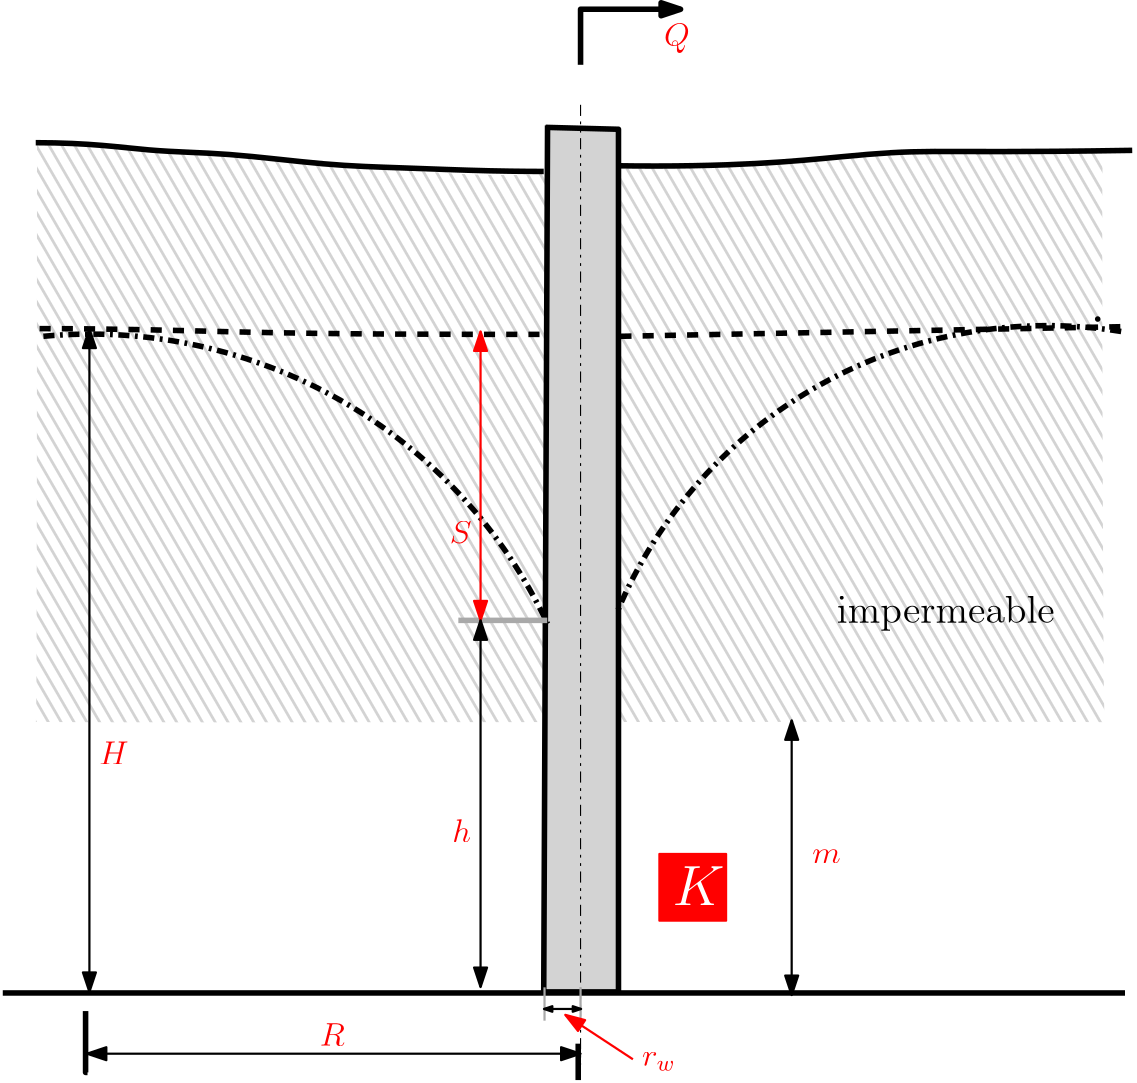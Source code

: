 <?xml version="1.0"?>
<!DOCTYPE ipe SYSTEM "ipe.dtd">
<ipe version="70206" creator="Ipe 7.2.9">
<info created="D:20201211181801" modified="D:20201211181808"/>
<ipestyle name="basic">
<symbol name="arrow/arc(spx)">
<path stroke="sym-stroke" fill="sym-stroke" pen="sym-pen">
0 0 m
-1 0.333 l
-1 -0.333 l
h
</path>
</symbol>
<symbol name="arrow/farc(spx)">
<path stroke="sym-stroke" fill="white" pen="sym-pen">
0 0 m
-1 0.333 l
-1 -0.333 l
h
</path>
</symbol>
<symbol name="arrow/ptarc(spx)">
<path stroke="sym-stroke" fill="sym-stroke" pen="sym-pen">
0 0 m
-1 0.333 l
-0.8 0 l
-1 -0.333 l
h
</path>
</symbol>
<symbol name="arrow/fptarc(spx)">
<path stroke="sym-stroke" fill="white" pen="sym-pen">
0 0 m
-1 0.333 l
-0.8 0 l
-1 -0.333 l
h
</path>
</symbol>
<symbol name="mark/circle(sx)" transformations="translations">
<path fill="sym-stroke">
0.6 0 0 0.6 0 0 e
0.4 0 0 0.4 0 0 e
</path>
</symbol>
<symbol name="mark/disk(sx)" transformations="translations">
<path fill="sym-stroke">
0.6 0 0 0.6 0 0 e
</path>
</symbol>
<symbol name="mark/fdisk(sfx)" transformations="translations">
<group>
<path fill="sym-fill">
0.5 0 0 0.5 0 0 e
</path>
<path fill="sym-stroke" fillrule="eofill">
0.6 0 0 0.6 0 0 e
0.4 0 0 0.4 0 0 e
</path>
</group>
</symbol>
<symbol name="mark/box(sx)" transformations="translations">
<path fill="sym-stroke" fillrule="eofill">
-0.6 -0.6 m
0.6 -0.6 l
0.6 0.6 l
-0.6 0.6 l
h
-0.4 -0.4 m
0.4 -0.4 l
0.4 0.4 l
-0.4 0.4 l
h
</path>
</symbol>
<symbol name="mark/square(sx)" transformations="translations">
<path fill="sym-stroke">
-0.6 -0.6 m
0.6 -0.6 l
0.6 0.6 l
-0.6 0.6 l
h
</path>
</symbol>
<symbol name="mark/fsquare(sfx)" transformations="translations">
<group>
<path fill="sym-fill">
-0.5 -0.5 m
0.5 -0.5 l
0.5 0.5 l
-0.5 0.5 l
h
</path>
<path fill="sym-stroke" fillrule="eofill">
-0.6 -0.6 m
0.6 -0.6 l
0.6 0.6 l
-0.6 0.6 l
h
-0.4 -0.4 m
0.4 -0.4 l
0.4 0.4 l
-0.4 0.4 l
h
</path>
</group>
</symbol>
<symbol name="mark/cross(sx)" transformations="translations">
<group>
<path fill="sym-stroke">
-0.43 -0.57 m
0.57 0.43 l
0.43 0.57 l
-0.57 -0.43 l
h
</path>
<path fill="sym-stroke">
-0.43 0.57 m
0.57 -0.43 l
0.43 -0.57 l
-0.57 0.43 l
h
</path>
</group>
</symbol>
<symbol name="arrow/fnormal(spx)">
<path stroke="sym-stroke" fill="white" pen="sym-pen">
0 0 m
-1 0.333 l
-1 -0.333 l
h
</path>
</symbol>
<symbol name="arrow/pointed(spx)">
<path stroke="sym-stroke" fill="sym-stroke" pen="sym-pen">
0 0 m
-1 0.333 l
-0.8 0 l
-1 -0.333 l
h
</path>
</symbol>
<symbol name="arrow/fpointed(spx)">
<path stroke="sym-stroke" fill="white" pen="sym-pen">
0 0 m
-1 0.333 l
-0.8 0 l
-1 -0.333 l
h
</path>
</symbol>
<symbol name="arrow/linear(spx)">
<path stroke="sym-stroke" pen="sym-pen">
-1 0.333 m
0 0 l
-1 -0.333 l
</path>
</symbol>
<symbol name="arrow/fdouble(spx)">
<path stroke="sym-stroke" fill="white" pen="sym-pen">
0 0 m
-1 0.333 l
-1 -0.333 l
h
-1 0 m
-2 0.333 l
-2 -0.333 l
h
</path>
</symbol>
<symbol name="arrow/double(spx)">
<path stroke="sym-stroke" fill="sym-stroke" pen="sym-pen">
0 0 m
-1 0.333 l
-1 -0.333 l
h
-1 0 m
-2 0.333 l
-2 -0.333 l
h
</path>
</symbol>
<pen name="heavier" value="0.8"/>
<pen name="fat" value="1.2"/>
<pen name="ultrafat" value="2"/>
<symbolsize name="large" value="5"/>
<symbolsize name="small" value="2"/>
<symbolsize name="tiny" value="1.1"/>
<arrowsize name="large" value="10"/>
<arrowsize name="small" value="5"/>
<arrowsize name="tiny" value="3"/>
<color name="red" value="1 0 0"/>
<color name="green" value="0 1 0"/>
<color name="blue" value="0 0 1"/>
<color name="yellow" value="1 1 0"/>
<color name="orange" value="1 0.647 0"/>
<color name="gold" value="1 0.843 0"/>
<color name="purple" value="0.627 0.125 0.941"/>
<color name="gray" value="0.745"/>
<color name="brown" value="0.647 0.165 0.165"/>
<color name="navy" value="0 0 0.502"/>
<color name="pink" value="1 0.753 0.796"/>
<color name="seagreen" value="0.18 0.545 0.341"/>
<color name="turquoise" value="0.251 0.878 0.816"/>
<color name="violet" value="0.933 0.51 0.933"/>
<color name="darkblue" value="0 0 0.545"/>
<color name="darkcyan" value="0 0.545 0.545"/>
<color name="darkgray" value="0.663"/>
<color name="darkgreen" value="0 0.392 0"/>
<color name="darkmagenta" value="0.545 0 0.545"/>
<color name="darkorange" value="1 0.549 0"/>
<color name="darkred" value="0.545 0 0"/>
<color name="lightblue" value="0.678 0.847 0.902"/>
<color name="lightcyan" value="0.878 1 1"/>
<color name="lightgray" value="0.827"/>
<color name="lightgreen" value="0.565 0.933 0.565"/>
<color name="lightyellow" value="1 1 0.878"/>
<dashstyle name="dashed" value="[4] 0"/>
<dashstyle name="dotted" value="[1 3] 0"/>
<dashstyle name="dash dotted" value="[4 2 1 2] 0"/>
<dashstyle name="dash dot dotted" value="[4 2 1 2 1 2] 0"/>
<textsize name="large" value="\large"/>
<textsize name="Large" value="\Large"/>
<textsize name="LARGE" value="\LARGE"/>
<textsize name="huge" value="\huge"/>
<textsize name="Huge" value="\Huge"/>
<textsize name="small" value="\small"/>
<textsize name="footnote" value="\footnotesize"/>
<textsize name="tiny" value="\tiny"/>
<textstyle name="center" begin="\begin{center}" end="\end{center}"/>
<textstyle name="itemize" begin="\begin{itemize}" end="\end{itemize}"/>
<textstyle name="item" begin="\begin{itemize}\item{}" end="\end{itemize}"/>
<gridsize name="4 pts" value="4"/>
<gridsize name="8 pts (~3 mm)" value="8"/>
<gridsize name="16 pts (~6 mm)" value="16"/>
<gridsize name="32 pts (~12 mm)" value="32"/>
<gridsize name="10 pts (~3.5 mm)" value="10"/>
<gridsize name="20 pts (~7 mm)" value="20"/>
<gridsize name="14 pts (~5 mm)" value="14"/>
<gridsize name="28 pts (~10 mm)" value="28"/>
<gridsize name="56 pts (~20 mm)" value="56"/>
<anglesize name="90 deg" value="90"/>
<anglesize name="60 deg" value="60"/>
<anglesize name="45 deg" value="45"/>
<anglesize name="30 deg" value="30"/>
<anglesize name="22.5 deg" value="22.5"/>
<opacity name="10%" value="0.1"/>
<opacity name="30%" value="0.3"/>
<opacity name="50%" value="0.5"/>
<opacity name="75%" value="0.75"/>
<tiling name="falling" angle="-60" step="4" width="1"/>
<tiling name="rising" angle="30" step="4" width="1"/>
</ipestyle>
<page>
<layer name="alpha"/>
<view layers="alpha" active="alpha"/>
<path layer="alpha" fill="lightgray" tiling="falling">
112.321 783.199 m
112.321 575.094
111.733 575.682
111.733 575.094
499.139 575.682
496.788 575.094
496.2 576.27
495.612 780.848
496.2 781.436
496.2 782.024
458.576 780.848
431.534 780.848
408.607 778.496
368.632 774.969
331.009 774.969
321.015 774.381
279.864 771.442
249.295 773.793
215.198 776.733
189.332 777.908
168.169 780.26
151.709 782.611
126.43 783.199
112.909 783.199
112.909 783.199 c
</path>
<path stroke="black" pen="ultrafat">
111.865 783.962 m
131.188 783.962
153.961 780.512
179.494 780.512
217.449 775.681
242.983 774.991
276.107 773.611
294.74 773.611
294.74 773.611 c
</path>
<path stroke="black" pen="ultrafat">
319.583 775.681 m
363.059 774.991
409.295 779.821
430.688 781.202
463.812 780.512
506.598 781.202 c
</path>
<path stroke="black" pen="heavier" arrow="normal/normal" rarrow="normal/normal">
131.188 717.023 m
131.188 478.251 l
</path>
<path stroke="black" fill="lightgray" pen="ultrafat">
295.43 789.483 m
321.653 788.793 l
321.653 478.251 l
294.74 478.251 l
296.12 790.173 l
</path>
<path stroke="black" dash="dashed" pen="ultrafat">
113.245 717.023 m
142.229 717.023
184.325 715.643
238.842 714.953
278.177 714.953
294.74 714.953 c
</path>
<path stroke="black" dash="dashed" pen="ultrafat">
322.343 714.263 m
502.457 717.713 l
</path>
<path stroke="black" pen="ultrafat" cap="1">
494.176 720.474 m
494.176 720.474 l
</path>
<path stroke="black" dash="dash dotted" pen="ultrafat">
114.626 714.263 m
181.962 0 0 -181.962 131.562 533.09 296.12 610.749 a
</path>
<path matrix="0.999819 -0.0190003 0.0190003 0.999819 -11.998 7.93075" stroke="black" dash="dash dotted" pen="ultrafat">
501.077 717.713 m
167.948 0 0 167.948 477.695 551.4 321.653 613.509 a
</path>
<path stroke="black" pen="ultrafat">
129.808 471.35 m
129.808 449.267 l
130.498 449.267 l
</path>
<path stroke="black" pen="ultrafat">
307.161 459.619 m
307.161 446.507 l
</path>
<path matrix="1.00979 0 0 1 -3.01452 0" stroke="black" pen="heavier" arrow="normal/normal" rarrow="normal/normal">
132 456 m
308 456 l
</path>
<path matrix="1 0 0 1.01645 0 -7.43443" stroke="black" dash="dash dot dotted">
308 792 m
308 452 l
</path>
<path stroke="black" pen="ultrafat" arrow="normal/normal">
308 812 m
308 832 l
344 832 l
</path>
<path stroke="darkgray" pen="ultrafat">
264 612 m
296 612 l
</path>
<path stroke="red" pen="heavier" arrow="normal/normal" rarrow="normal/normal">
272 716 m
272 612 l
</path>
<path stroke="black" pen="heavier" arrow="normal/normal" rarrow="normal/normal">
272 612 m
272 480 l
</path>
<path matrix="1 0 0 1 0 -2.13347" stroke="black" pen="ultrafat">
100 480 m
504 480 l
</path>
<path matrix="1 0 0 1 116 48" stroke="darkgray" pen="heavier">
192 432 m
192 420 l
</path>
<path matrix="1 0 0 1 103.029 47.8843" stroke="darkgray" pen="heavier">
192 432 m
192 420 l
</path>
<path stroke="black" pen="heavier" arrow="normal/tiny" rarrow="normal/tiny">
294.841 472.103 m
308.193 472.103 l
</path>
<text matrix="1 0 0 1 152.92 18.2382" transformations="translations" pos="185.151 800.514" stroke="red" type="label" width="9.271" height="8.174" depth="2.32" valign="baseline" size="large">$Q$</text>
<text matrix="1 0 0 1 346.993 -35.0734" transformations="translations" pos="44.3897 559.677" stroke="red" type="label" width="10.239" height="5.147" depth="0" valign="baseline" size="large">$m$</text>
<text matrix="1 0 0 1 118.782 -344.187" transformations="translations" pos="95.3631 802.853" stroke="red" type="label" width="9.009" height="8.169" depth="0" valign="baseline" size="large">$R$</text>
<text matrix="1 0 0 1 179.108 -61.7292" transformations="translations" pos="82.7366 593.815" stroke="red" type="label" width="6.739" height="8.302" depth="0" valign="baseline" size="large">$h$</text>
<text matrix="1 0 0 1 -106.623 -255.334" transformations="translations" pos="241.268 815.479" stroke="red" type="label" width="10.623" height="8.169" depth="0" valign="baseline" size="large">$H$</text>
<text matrix="1 0 0 1 131.408 -165.546" transformations="translations" pos="129.501 805.191" stroke="red" type="label" width="7.895" height="8.169" depth="0" valign="baseline" size="large">$S$</text>
<text matrix="1 0 0 1 14.9647 -193.138" transformations="translations" pos="385.303 804.256" stroke="black" type="label" width="78.43" height="9.962" depth="2.79" valign="baseline" size="Large">impermeable</text>
<text matrix="1 0 0 1 187.058 -71.5497" transformations="translations" pos="143.063 523.201" stroke="red" type="label" width="12.065" height="5.151" depth="1.79" valign="baseline" size="large">$r_w$</text>
<path matrix="0.946429 0 0 0.9 17.5097 45.3989" stroke="red" pen="heavier" rarrow="normal/normal">
301.127 471.76 m
326.848 453.989 l
</path>
<group matrix="1 0 0 1 312.387 15.8999">
<path stroke="red" fill="red" pen="heavier">
24 512 m
24 488 l
48 488 l
48 512 l
h
</path>
<text matrix="1 0 0 1 -32 -38.547" transformations="translations" pos="60.7573 532.086" stroke="white" type="label" width="18.697" height="14.119" depth="0" valign="baseline" size="huge" style="math">K</text>
</group>
<path matrix="5.68764 0 0 1.03001 -1800.05 -17.2883" stroke="black" fill="white" pen="heavier" arrow="normal/normal" rarrow="normal/normal">
384 576 m
384 480 l
</path>
</page>
</ipe>
